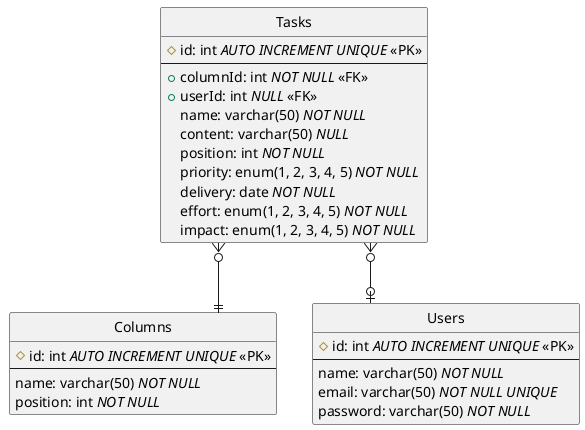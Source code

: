 @startuml
' hide the spot
hide circle

' avoid problems with angled crows feet
skinparam linetype ortho

entity Columns{
  #id: int //AUTO INCREMENT// //UNIQUE// <<PK>>
  --
  name: varchar(50) //NOT NULL//
  position: int //NOT NULL//
}

entity Tasks{
  #id: int //AUTO INCREMENT// //UNIQUE// <<PK>>
  --
  +columnId: int //NOT NULL// <<FK>>
  +userId: int //NULL// <<FK>>
  name: varchar(50) //NOT NULL//
  content: varchar(50) //NULL//
  position: int //NOT NULL//
  priority: enum(1, 2, 3, 4, 5) //NOT NULL//
  delivery: date //NOT NULL//
  effort: enum(1, 2, 3, 4, 5) //NOT NULL//
  impact: enum(1, 2, 3, 4, 5) //NOT NULL//
}

entity Users {
  #id: int //AUTO INCREMENT// //UNIQUE// <<PK>>
  --
  name: varchar(50) //NOT NULL//
  email: varchar(50) //NOT NULL// //UNIQUE//
  password: varchar(50) //NOT NULL//
}

Tasks }o--|| Columns
Tasks }o--o| Users
@enduml
